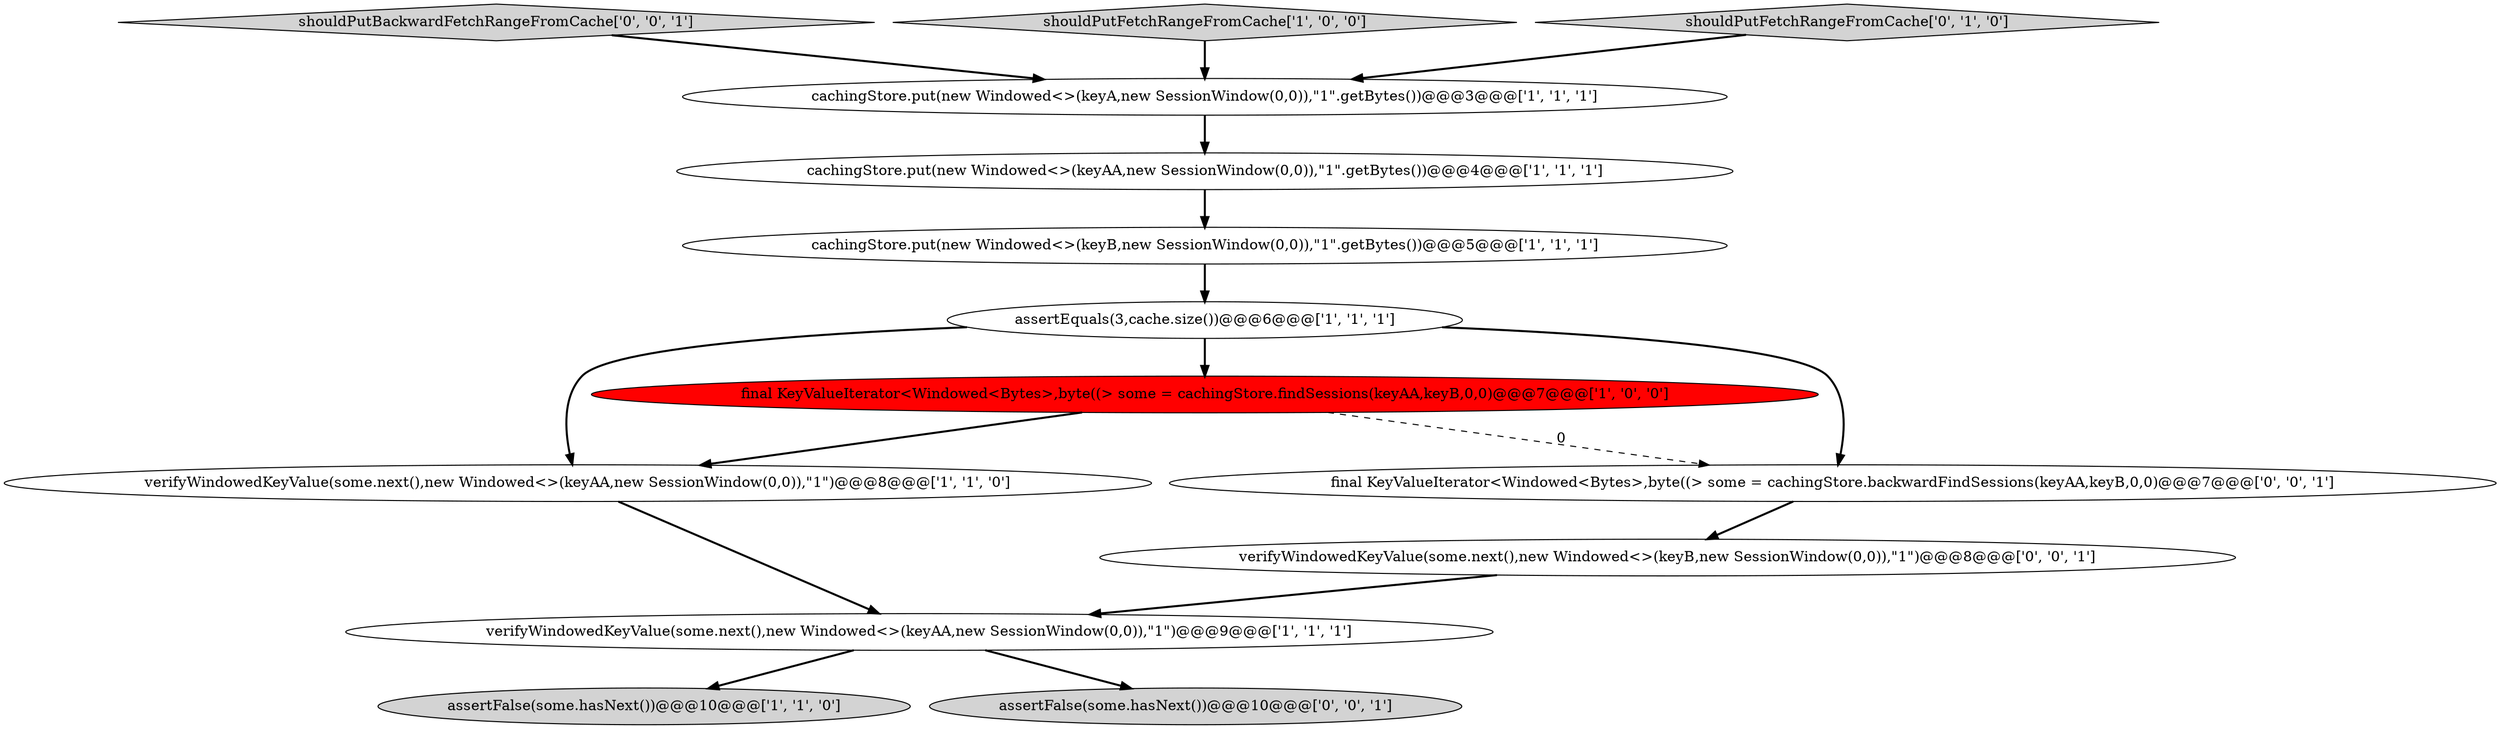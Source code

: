 digraph {
8 [style = filled, label = "verifyWindowedKeyValue(some.next(),new Windowed<>(keyAA,new SessionWindow(0,0)),\"1\")@@@8@@@['1', '1', '0']", fillcolor = white, shape = ellipse image = "AAA0AAABBB1BBB"];
6 [style = filled, label = "final KeyValueIterator<Windowed<Bytes>,byte((> some = cachingStore.findSessions(keyAA,keyB,0,0)@@@7@@@['1', '0', '0']", fillcolor = red, shape = ellipse image = "AAA1AAABBB1BBB"];
7 [style = filled, label = "cachingStore.put(new Windowed<>(keyAA,new SessionWindow(0,0)),\"1\".getBytes())@@@4@@@['1', '1', '1']", fillcolor = white, shape = ellipse image = "AAA0AAABBB1BBB"];
10 [style = filled, label = "shouldPutBackwardFetchRangeFromCache['0', '0', '1']", fillcolor = lightgray, shape = diamond image = "AAA0AAABBB3BBB"];
12 [style = filled, label = "final KeyValueIterator<Windowed<Bytes>,byte((> some = cachingStore.backwardFindSessions(keyAA,keyB,0,0)@@@7@@@['0', '0', '1']", fillcolor = white, shape = ellipse image = "AAA0AAABBB3BBB"];
1 [style = filled, label = "assertFalse(some.hasNext())@@@10@@@['1', '1', '0']", fillcolor = lightgray, shape = ellipse image = "AAA0AAABBB1BBB"];
3 [style = filled, label = "shouldPutFetchRangeFromCache['1', '0', '0']", fillcolor = lightgray, shape = diamond image = "AAA0AAABBB1BBB"];
11 [style = filled, label = "verifyWindowedKeyValue(some.next(),new Windowed<>(keyB,new SessionWindow(0,0)),\"1\")@@@8@@@['0', '0', '1']", fillcolor = white, shape = ellipse image = "AAA0AAABBB3BBB"];
2 [style = filled, label = "verifyWindowedKeyValue(some.next(),new Windowed<>(keyAA,new SessionWindow(0,0)),\"1\")@@@9@@@['1', '1', '1']", fillcolor = white, shape = ellipse image = "AAA0AAABBB1BBB"];
4 [style = filled, label = "assertEquals(3,cache.size())@@@6@@@['1', '1', '1']", fillcolor = white, shape = ellipse image = "AAA0AAABBB1BBB"];
9 [style = filled, label = "shouldPutFetchRangeFromCache['0', '1', '0']", fillcolor = lightgray, shape = diamond image = "AAA0AAABBB2BBB"];
5 [style = filled, label = "cachingStore.put(new Windowed<>(keyA,new SessionWindow(0,0)),\"1\".getBytes())@@@3@@@['1', '1', '1']", fillcolor = white, shape = ellipse image = "AAA0AAABBB1BBB"];
0 [style = filled, label = "cachingStore.put(new Windowed<>(keyB,new SessionWindow(0,0)),\"1\".getBytes())@@@5@@@['1', '1', '1']", fillcolor = white, shape = ellipse image = "AAA0AAABBB1BBB"];
13 [style = filled, label = "assertFalse(some.hasNext())@@@10@@@['0', '0', '1']", fillcolor = lightgray, shape = ellipse image = "AAA0AAABBB3BBB"];
9->5 [style = bold, label=""];
4->12 [style = bold, label=""];
5->7 [style = bold, label=""];
4->8 [style = bold, label=""];
3->5 [style = bold, label=""];
7->0 [style = bold, label=""];
10->5 [style = bold, label=""];
8->2 [style = bold, label=""];
0->4 [style = bold, label=""];
4->6 [style = bold, label=""];
6->12 [style = dashed, label="0"];
2->1 [style = bold, label=""];
11->2 [style = bold, label=""];
6->8 [style = bold, label=""];
2->13 [style = bold, label=""];
12->11 [style = bold, label=""];
}
